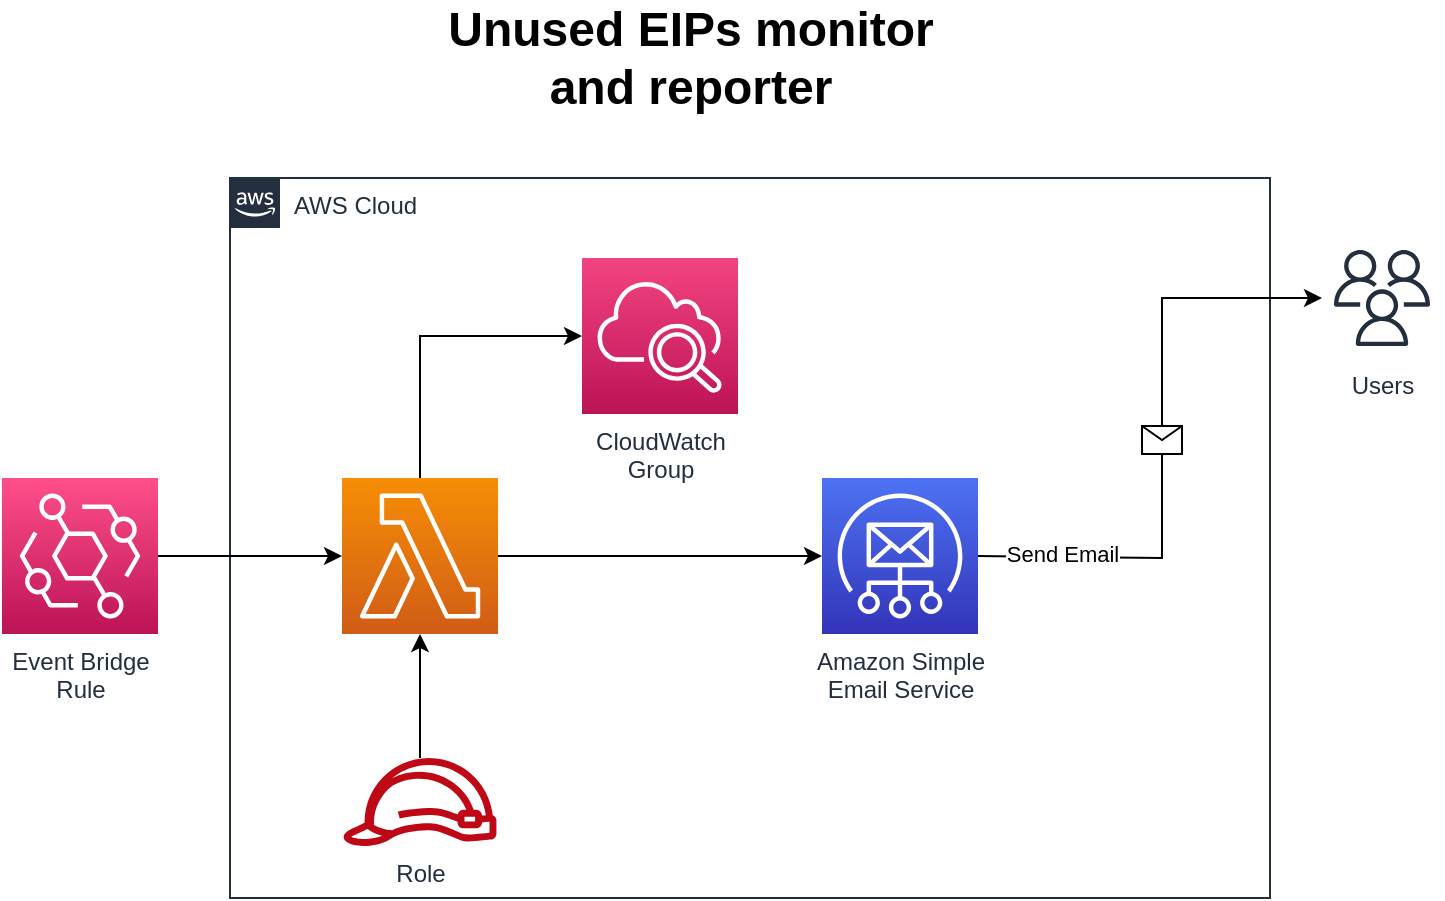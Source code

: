 <mxfile version="20.8.20"><diagram name="Página-1" id="K0af8TjNHQtmqL6WMdeF"><mxGraphModel dx="954" dy="529" grid="1" gridSize="10" guides="1" tooltips="1" connect="1" arrows="1" fold="1" page="1" pageScale="1" pageWidth="827" pageHeight="1169" math="0" shadow="0"><root><mxCell id="0"/><mxCell id="1" parent="0"/><mxCell id="qR_h-TL89gjuLEYBh8I7-1" value="AWS Cloud" style="points=[[0,0],[0.25,0],[0.5,0],[0.75,0],[1,0],[1,0.25],[1,0.5],[1,0.75],[1,1],[0.75,1],[0.5,1],[0.25,1],[0,1],[0,0.75],[0,0.5],[0,0.25]];outlineConnect=0;gradientColor=none;html=1;whiteSpace=wrap;fontSize=12;fontStyle=0;container=1;pointerEvents=0;collapsible=0;recursiveResize=0;shape=mxgraph.aws4.group;grIcon=mxgraph.aws4.group_aws_cloud_alt;strokeColor=#232F3E;fillColor=none;verticalAlign=top;align=left;spacingLeft=30;fontColor=#232F3E;dashed=0;" vertex="1" parent="1"><mxGeometry x="184" y="120" width="520" height="360" as="geometry"/></mxCell><mxCell id="qR_h-TL89gjuLEYBh8I7-23" style="edgeStyle=orthogonalEdgeStyle;rounded=0;orthogonalLoop=1;jettySize=auto;html=1;entryX=0;entryY=0.5;entryDx=0;entryDy=0;entryPerimeter=0;" edge="1" parent="qR_h-TL89gjuLEYBh8I7-1" source="qR_h-TL89gjuLEYBh8I7-9" target="qR_h-TL89gjuLEYBh8I7-13"><mxGeometry relative="1" as="geometry"><Array as="points"><mxPoint x="95" y="79"/></Array></mxGeometry></mxCell><mxCell id="qR_h-TL89gjuLEYBh8I7-28" style="edgeStyle=orthogonalEdgeStyle;rounded=0;orthogonalLoop=1;jettySize=auto;html=1;entryX=0;entryY=0.5;entryDx=0;entryDy=0;entryPerimeter=0;" edge="1" parent="qR_h-TL89gjuLEYBh8I7-1" source="qR_h-TL89gjuLEYBh8I7-9" target="qR_h-TL89gjuLEYBh8I7-27"><mxGeometry relative="1" as="geometry"/></mxCell><mxCell id="qR_h-TL89gjuLEYBh8I7-9" value="" style="sketch=0;points=[[0,0,0],[0.25,0,0],[0.5,0,0],[0.75,0,0],[1,0,0],[0,1,0],[0.25,1,0],[0.5,1,0],[0.75,1,0],[1,1,0],[0,0.25,0],[0,0.5,0],[0,0.75,0],[1,0.25,0],[1,0.5,0],[1,0.75,0]];outlineConnect=0;fontColor=#232F3E;gradientColor=#F78E04;gradientDirection=north;fillColor=#D05C17;strokeColor=#ffffff;dashed=0;verticalLabelPosition=bottom;verticalAlign=top;align=center;html=1;fontSize=12;fontStyle=0;aspect=fixed;shape=mxgraph.aws4.resourceIcon;resIcon=mxgraph.aws4.lambda;" vertex="1" parent="qR_h-TL89gjuLEYBh8I7-1"><mxGeometry x="56" y="150" width="78" height="78" as="geometry"/></mxCell><mxCell id="qR_h-TL89gjuLEYBh8I7-13" value="&lt;div&gt;CloudWatch&lt;/div&gt;&lt;div&gt;Group&lt;br&gt;&lt;/div&gt;" style="sketch=0;points=[[0,0,0],[0.25,0,0],[0.5,0,0],[0.75,0,0],[1,0,0],[0,1,0],[0.25,1,0],[0.5,1,0],[0.75,1,0],[1,1,0],[0,0.25,0],[0,0.5,0],[0,0.75,0],[1,0.25,0],[1,0.5,0],[1,0.75,0]];points=[[0,0,0],[0.25,0,0],[0.5,0,0],[0.75,0,0],[1,0,0],[0,1,0],[0.25,1,0],[0.5,1,0],[0.75,1,0],[1,1,0],[0,0.25,0],[0,0.5,0],[0,0.75,0],[1,0.25,0],[1,0.5,0],[1,0.75,0]];outlineConnect=0;fontColor=#232F3E;gradientColor=#F34482;gradientDirection=north;fillColor=#BC1356;strokeColor=#ffffff;dashed=0;verticalLabelPosition=bottom;verticalAlign=top;align=center;html=1;fontSize=12;fontStyle=0;aspect=fixed;shape=mxgraph.aws4.resourceIcon;resIcon=mxgraph.aws4.cloudwatch_2;" vertex="1" parent="qR_h-TL89gjuLEYBh8I7-1"><mxGeometry x="176" y="40" width="78" height="78" as="geometry"/></mxCell><mxCell id="qR_h-TL89gjuLEYBh8I7-21" style="edgeStyle=orthogonalEdgeStyle;rounded=0;orthogonalLoop=1;jettySize=auto;html=1;entryX=0.5;entryY=1;entryDx=0;entryDy=0;entryPerimeter=0;" edge="1" parent="qR_h-TL89gjuLEYBh8I7-1" source="qR_h-TL89gjuLEYBh8I7-18" target="qR_h-TL89gjuLEYBh8I7-9"><mxGeometry relative="1" as="geometry"/></mxCell><mxCell id="qR_h-TL89gjuLEYBh8I7-18" value="Role" style="sketch=0;outlineConnect=0;fontColor=#232F3E;gradientColor=none;fillColor=#BF0816;strokeColor=none;dashed=0;verticalLabelPosition=bottom;verticalAlign=top;align=center;html=1;fontSize=12;fontStyle=0;aspect=fixed;pointerEvents=1;shape=mxgraph.aws4.role;" vertex="1" parent="qR_h-TL89gjuLEYBh8I7-1"><mxGeometry x="56" y="290" width="78" height="44" as="geometry"/></mxCell><mxCell id="qR_h-TL89gjuLEYBh8I7-27" value="&lt;div&gt;Amazon Simple&lt;/div&gt;&lt;div&gt;Email Service&lt;br&gt;&lt;/div&gt;" style="sketch=0;points=[[0,0,0],[0.25,0,0],[0.5,0,0],[0.75,0,0],[1,0,0],[0,1,0],[0.25,1,0],[0.5,1,0],[0.75,1,0],[1,1,0],[0,0.25,0],[0,0.5,0],[0,0.75,0],[1,0.25,0],[1,0.5,0],[1,0.75,0]];outlineConnect=0;fontColor=#232F3E;gradientColor=#4D72F3;gradientDirection=north;fillColor=#3334B9;strokeColor=#ffffff;dashed=0;verticalLabelPosition=bottom;verticalAlign=top;align=center;html=1;fontSize=12;fontStyle=0;aspect=fixed;shape=mxgraph.aws4.resourceIcon;resIcon=mxgraph.aws4.simple_email_service;" vertex="1" parent="qR_h-TL89gjuLEYBh8I7-1"><mxGeometry x="296" y="150" width="78" height="78" as="geometry"/></mxCell><mxCell id="qR_h-TL89gjuLEYBh8I7-16" value="&lt;div&gt;Unused EIPs monitor &lt;br&gt;&lt;/div&gt;&lt;div&gt;and reporter&lt;/div&gt;" style="text;strokeColor=none;fillColor=none;html=1;fontSize=24;fontStyle=1;verticalAlign=middle;align=center;" vertex="1" parent="1"><mxGeometry x="364" y="40" width="100" height="40" as="geometry"/></mxCell><mxCell id="qR_h-TL89gjuLEYBh8I7-22" style="edgeStyle=orthogonalEdgeStyle;rounded=0;orthogonalLoop=1;jettySize=auto;html=1;entryX=0;entryY=0.5;entryDx=0;entryDy=0;entryPerimeter=0;" edge="1" parent="1" source="qR_h-TL89gjuLEYBh8I7-17" target="qR_h-TL89gjuLEYBh8I7-9"><mxGeometry relative="1" as="geometry"/></mxCell><mxCell id="qR_h-TL89gjuLEYBh8I7-17" value="&lt;div&gt;Event Bridge&lt;/div&gt;&lt;div&gt;Rule&lt;br&gt;&lt;/div&gt;" style="sketch=0;points=[[0,0,0],[0.25,0,0],[0.5,0,0],[0.75,0,0],[1,0,0],[0,1,0],[0.25,1,0],[0.5,1,0],[0.75,1,0],[1,1,0],[0,0.25,0],[0,0.5,0],[0,0.75,0],[1,0.25,0],[1,0.5,0],[1,0.75,0]];outlineConnect=0;fontColor=#232F3E;gradientColor=#FF4F8B;gradientDirection=north;fillColor=#BC1356;strokeColor=#ffffff;dashed=0;verticalLabelPosition=bottom;verticalAlign=top;align=center;html=1;fontSize=12;fontStyle=0;aspect=fixed;shape=mxgraph.aws4.resourceIcon;resIcon=mxgraph.aws4.eventbridge;" vertex="1" parent="1"><mxGeometry x="70" y="270" width="78" height="78" as="geometry"/></mxCell><mxCell id="qR_h-TL89gjuLEYBh8I7-26" value="Users" style="sketch=0;outlineConnect=0;fontColor=#232F3E;gradientColor=none;strokeColor=#232F3E;fillColor=#ffffff;dashed=0;verticalLabelPosition=bottom;verticalAlign=top;align=center;html=1;fontSize=12;fontStyle=0;aspect=fixed;shape=mxgraph.aws4.resourceIcon;resIcon=mxgraph.aws4.users;" vertex="1" parent="1"><mxGeometry x="730" y="150" width="60" height="60" as="geometry"/></mxCell><mxCell id="qR_h-TL89gjuLEYBh8I7-29" value="" style="endArrow=classic;html=1;rounded=0;exitX=1;exitY=0.5;exitDx=0;exitDy=0;exitPerimeter=0;" edge="1" parent="1" source="qR_h-TL89gjuLEYBh8I7-27" target="qR_h-TL89gjuLEYBh8I7-26"><mxGeometry relative="1" as="geometry"><mxPoint x="590" y="299.5" as="sourcePoint"/><mxPoint x="690" y="299.5" as="targetPoint"/><Array as="points"><mxPoint x="650" y="310"/><mxPoint x="650" y="180"/></Array></mxGeometry></mxCell><mxCell id="qR_h-TL89gjuLEYBh8I7-30" value="" style="shape=message;html=1;outlineConnect=0;" vertex="1" parent="qR_h-TL89gjuLEYBh8I7-29"><mxGeometry width="20" height="14" relative="1" as="geometry"><mxPoint x="-10" y="-7" as="offset"/></mxGeometry></mxCell><mxCell id="qR_h-TL89gjuLEYBh8I7-31" value="Send Email" style="edgeLabel;html=1;align=center;verticalAlign=middle;resizable=0;points=[];" vertex="1" connectable="0" parent="qR_h-TL89gjuLEYBh8I7-29"><mxGeometry x="-0.636" y="2" relative="1" as="geometry"><mxPoint x="-13" as="offset"/></mxGeometry></mxCell></root></mxGraphModel></diagram></mxfile>